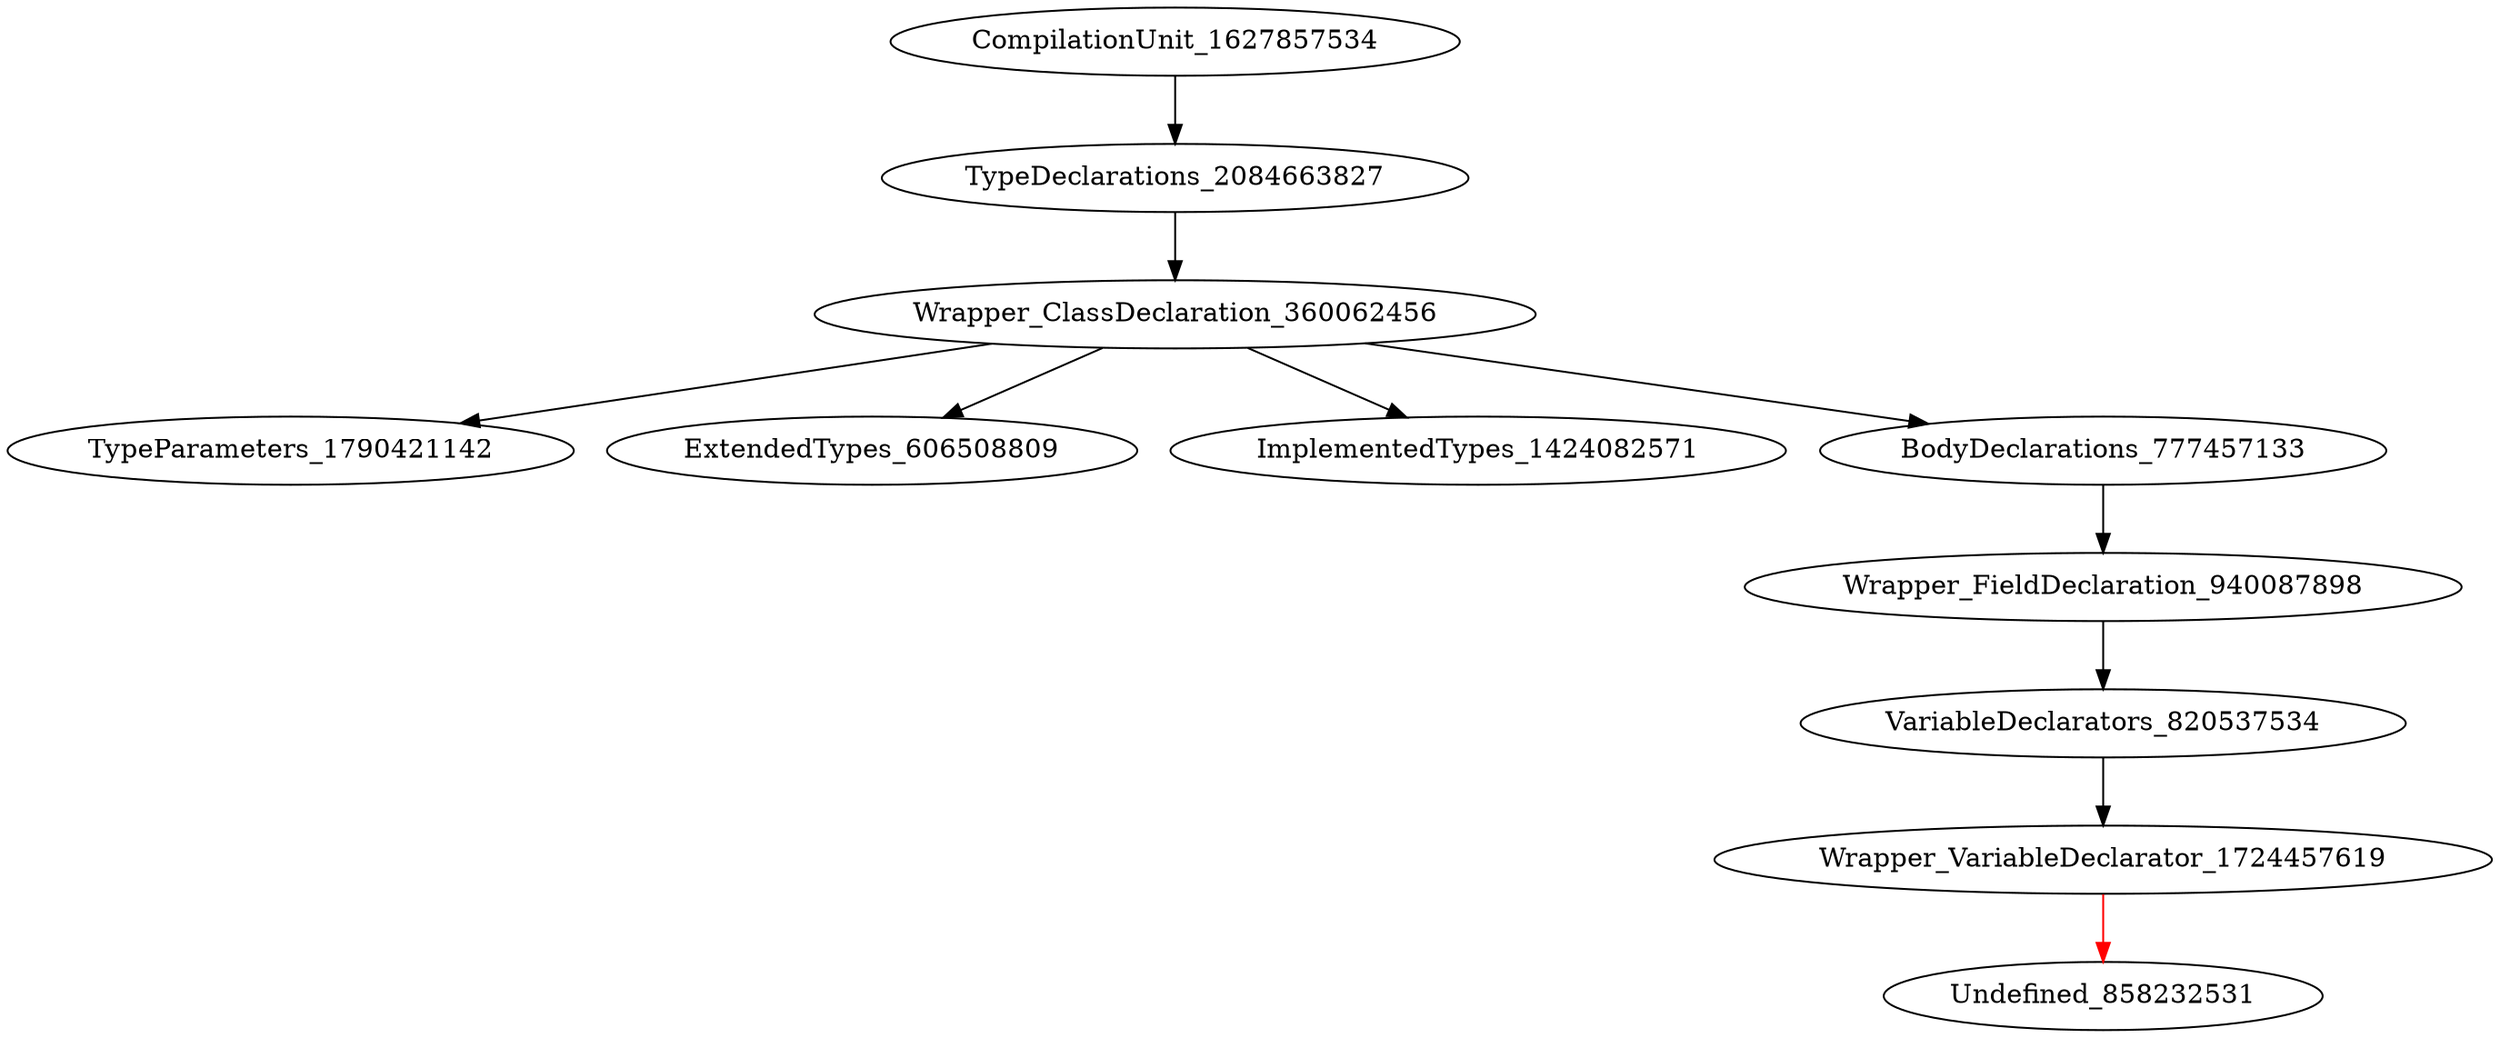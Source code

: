 digraph {
CompilationUnit_1627857534 -> TypeDeclarations_2084663827
TypeDeclarations_2084663827 -> Wrapper_ClassDeclaration_360062456
Wrapper_ClassDeclaration_360062456 -> TypeParameters_1790421142
Wrapper_ClassDeclaration_360062456 -> ExtendedTypes_606508809
Wrapper_ClassDeclaration_360062456 -> ImplementedTypes_1424082571
Wrapper_ClassDeclaration_360062456 -> BodyDeclarations_777457133
BodyDeclarations_777457133 -> Wrapper_FieldDeclaration_940087898
Wrapper_FieldDeclaration_940087898 -> VariableDeclarators_820537534
VariableDeclarators_820537534 -> Wrapper_VariableDeclarator_1724457619
Wrapper_VariableDeclarator_1724457619 -> Undefined_858232531 [color = red] 
}